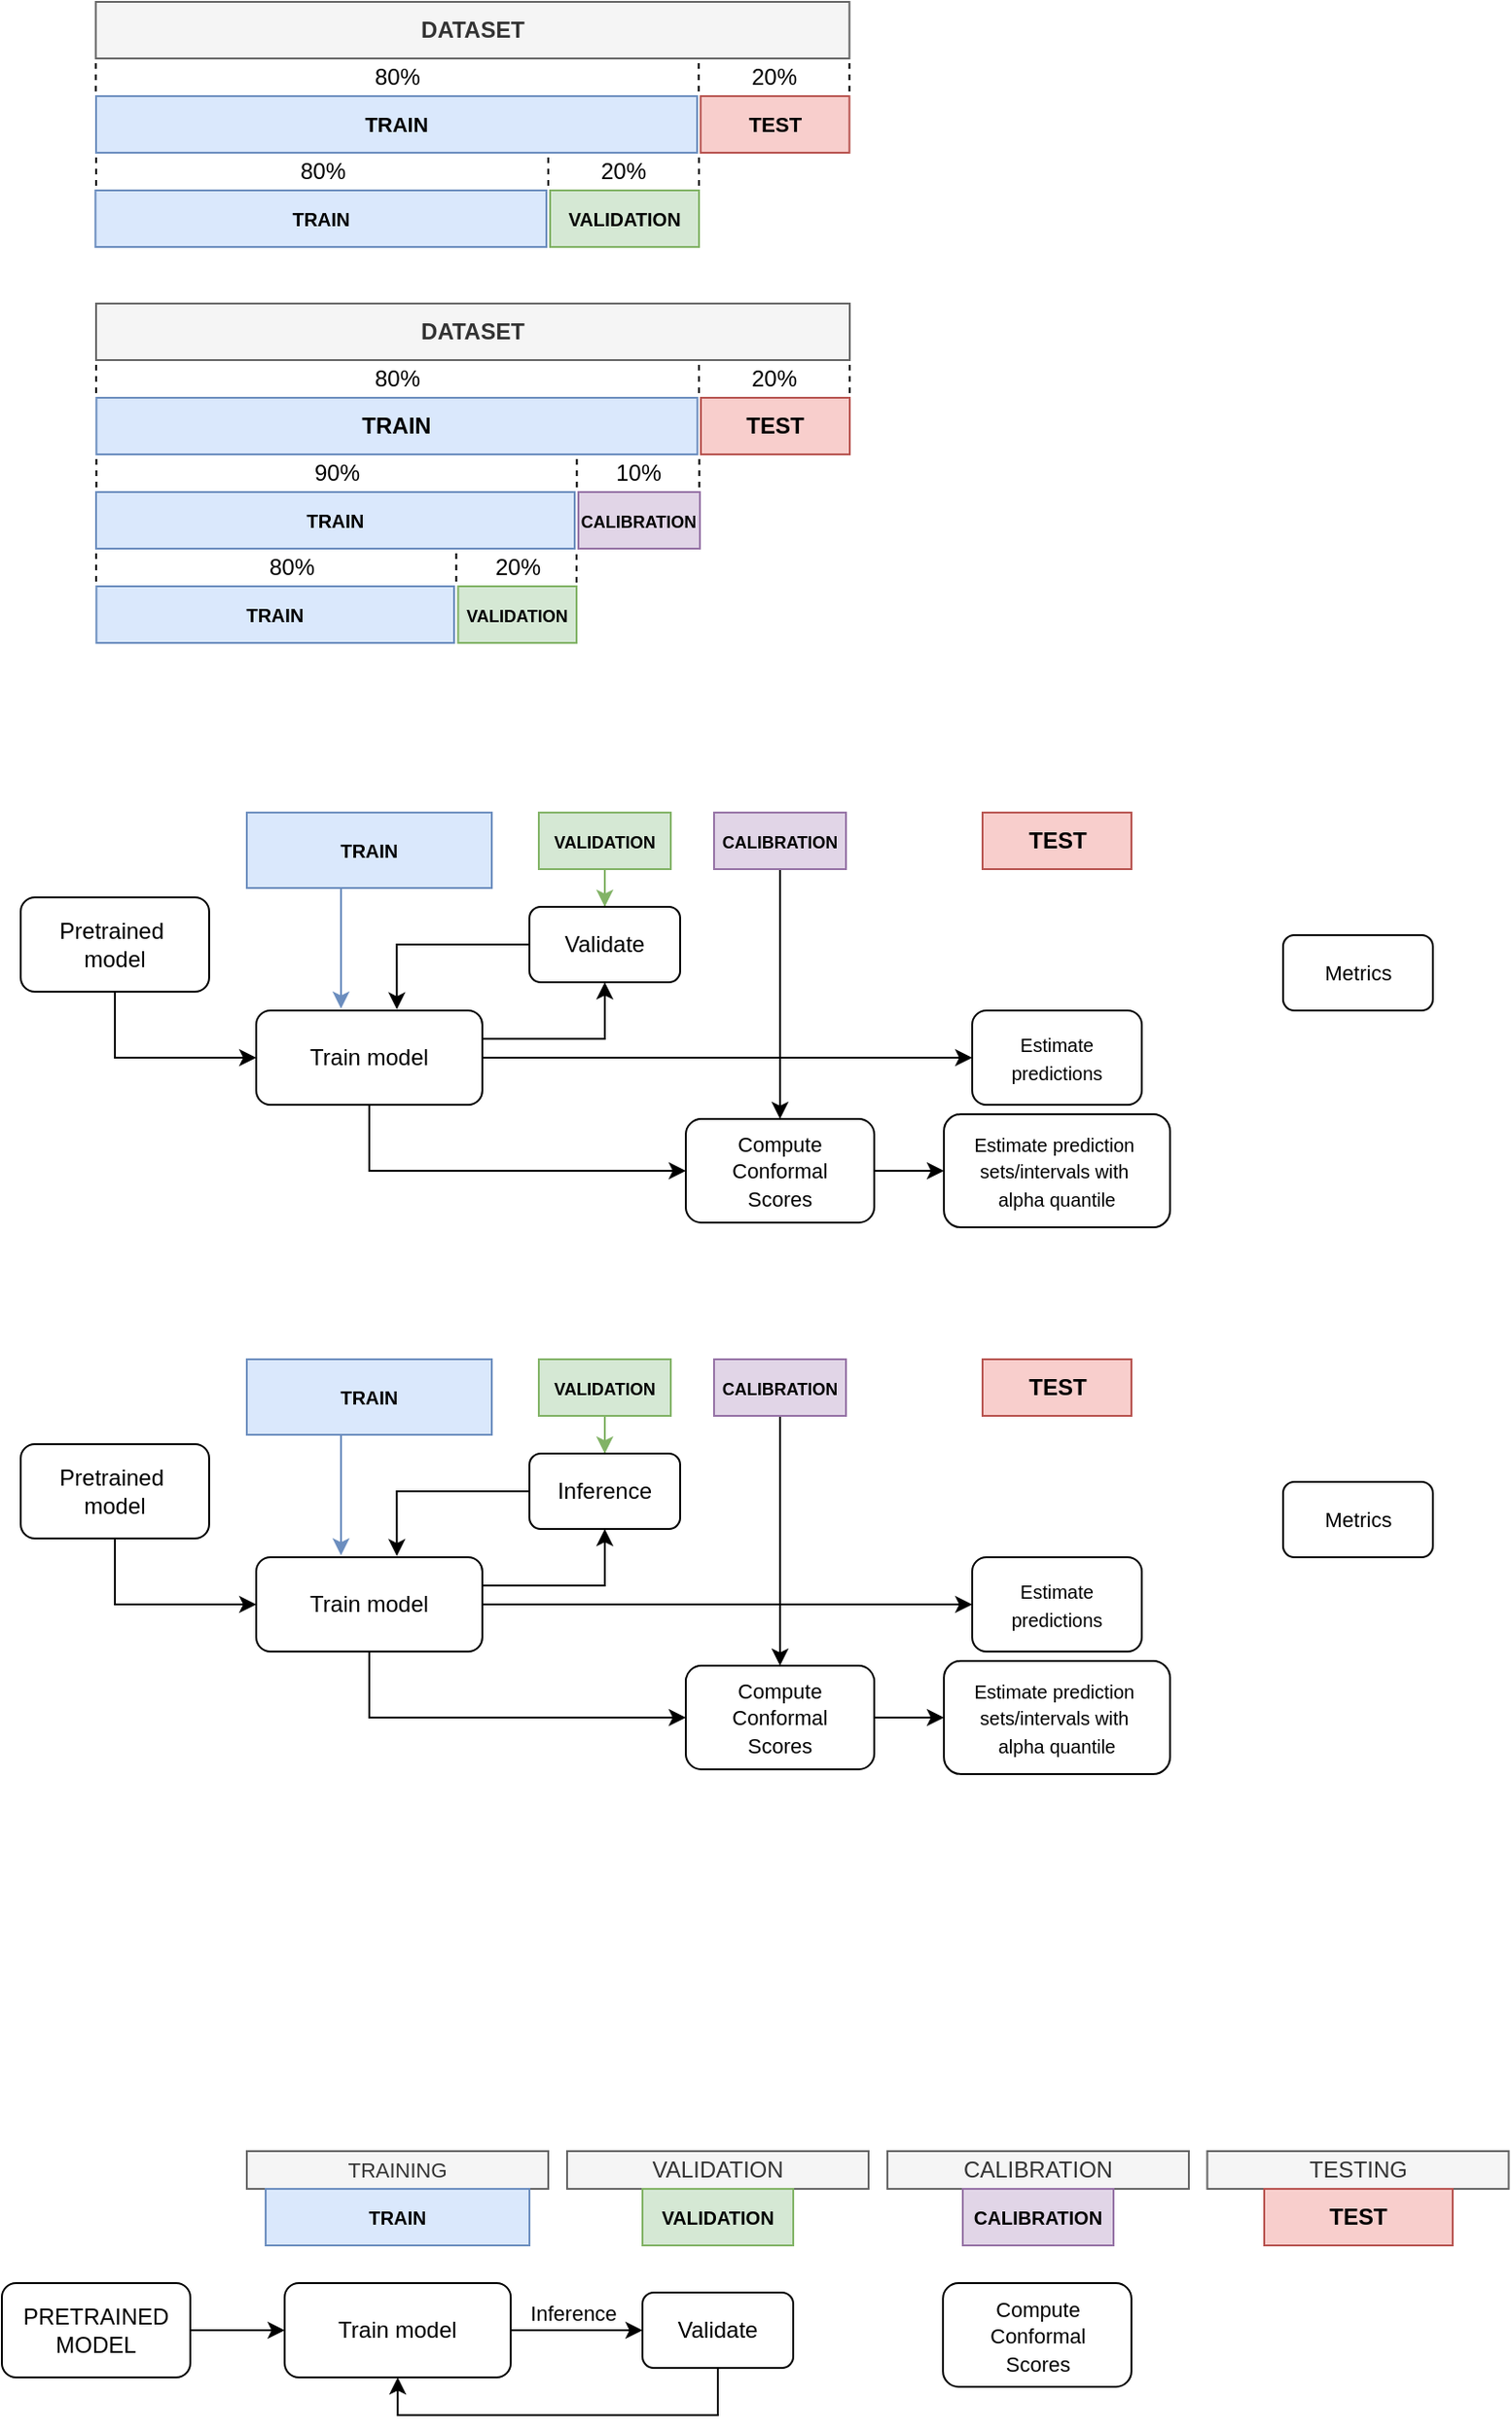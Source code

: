 <mxfile version="27.1.4">
  <diagram name="Page-1" id="iwOYrUfvdi77wi1MdMZB">
    <mxGraphModel dx="1075" dy="379" grid="1" gridSize="10" guides="1" tooltips="1" connect="1" arrows="1" fold="1" page="1" pageScale="1" pageWidth="850" pageHeight="1100" math="0" shadow="0">
      <root>
        <mxCell id="0" />
        <mxCell id="1" parent="0" />
        <mxCell id="UyNAgw4F-PtCwiM6E-Qg-6" value="&lt;b&gt;&lt;font style=&quot;font-size: 11px;&quot;&gt;TRAIN&lt;/font&gt;&lt;/b&gt;" style="rounded=0;whiteSpace=wrap;html=1;fillColor=#dae8fc;strokeColor=#6c8ebf;" parent="1" vertex="1">
          <mxGeometry x="120" y="170" width="319" height="30" as="geometry" />
        </mxCell>
        <mxCell id="UyNAgw4F-PtCwiM6E-Qg-9" value="&lt;b&gt;DATASET&lt;/b&gt;" style="rounded=0;whiteSpace=wrap;html=1;fillColor=#f5f5f5;fontColor=#333333;strokeColor=#666666;" parent="1" vertex="1">
          <mxGeometry x="119.83" y="120" width="400" height="30" as="geometry" />
        </mxCell>
        <mxCell id="UyNAgw4F-PtCwiM6E-Qg-10" value="&lt;b&gt;&lt;font style=&quot;font-size: 11px;&quot; face=&quot;Helvetica&quot;&gt;TEST&lt;/font&gt;&lt;/b&gt;" style="rounded=0;whiteSpace=wrap;html=1;fillColor=#f8cecc;strokeColor=#b85450;" parent="1" vertex="1">
          <mxGeometry x="440.83" y="170" width="79" height="30" as="geometry" />
        </mxCell>
        <mxCell id="UyNAgw4F-PtCwiM6E-Qg-16" value="" style="endArrow=none;dashed=1;html=1;rounded=0;entryX=0;entryY=1.082;entryDx=0;entryDy=0;entryPerimeter=0;exitX=0;exitY=0;exitDx=0;exitDy=0;" parent="1" edge="1">
          <mxGeometry width="50" height="50" relative="1" as="geometry">
            <mxPoint x="439.83" y="167.54" as="sourcePoint" />
            <mxPoint x="439.83" y="150" as="targetPoint" />
          </mxGeometry>
        </mxCell>
        <mxCell id="UyNAgw4F-PtCwiM6E-Qg-17" value="" style="endArrow=none;dashed=1;html=1;rounded=0;entryX=0;entryY=1.082;entryDx=0;entryDy=0;entryPerimeter=0;exitX=0;exitY=0;exitDx=0;exitDy=0;" parent="1" edge="1">
          <mxGeometry width="50" height="50" relative="1" as="geometry">
            <mxPoint x="119.83" y="167.54" as="sourcePoint" />
            <mxPoint x="119.83" y="150" as="targetPoint" />
          </mxGeometry>
        </mxCell>
        <mxCell id="UyNAgw4F-PtCwiM6E-Qg-18" value="" style="endArrow=none;dashed=1;html=1;rounded=0;entryX=0;entryY=1.082;entryDx=0;entryDy=0;entryPerimeter=0;exitX=0;exitY=0;exitDx=0;exitDy=0;" parent="1" edge="1">
          <mxGeometry width="50" height="50" relative="1" as="geometry">
            <mxPoint x="519.83" y="167.54" as="sourcePoint" />
            <mxPoint x="519.83" y="150" as="targetPoint" />
          </mxGeometry>
        </mxCell>
        <mxCell id="UyNAgw4F-PtCwiM6E-Qg-20" value="20%" style="text;html=1;align=center;verticalAlign=middle;whiteSpace=wrap;rounded=0;" parent="1" vertex="1">
          <mxGeometry x="449.83" y="150" width="60" height="20" as="geometry" />
        </mxCell>
        <mxCell id="UyNAgw4F-PtCwiM6E-Qg-21" value="80%" style="text;html=1;align=center;verticalAlign=middle;whiteSpace=wrap;rounded=0;" parent="1" vertex="1">
          <mxGeometry x="129.83" y="150" width="300.17" height="20" as="geometry" />
        </mxCell>
        <mxCell id="UyNAgw4F-PtCwiM6E-Qg-24" value="&lt;b&gt;&lt;font style=&quot;font-size: 10px;&quot;&gt;TRAIN&lt;/font&gt;&lt;/b&gt;" style="rounded=0;whiteSpace=wrap;html=1;fillColor=#dae8fc;strokeColor=#6c8ebf;" parent="1" vertex="1">
          <mxGeometry x="120" y="380" width="254" height="30" as="geometry" />
        </mxCell>
        <mxCell id="UyNAgw4F-PtCwiM6E-Qg-25" value="&lt;b&gt;&lt;font style=&quot;font-size: 9px;&quot;&gt;VALIDATION&lt;/font&gt;&lt;/b&gt;" style="rounded=0;whiteSpace=wrap;html=1;fillColor=#d5e8d4;strokeColor=#82b366;align=center;" parent="1" vertex="1">
          <mxGeometry x="312.17" y="430" width="62.83" height="30" as="geometry" />
        </mxCell>
        <mxCell id="UyNAgw4F-PtCwiM6E-Qg-26" value="&lt;b&gt;&lt;font style=&quot;font-size: 9px;&quot; face=&quot;Helvetica&quot;&gt;CALIBRATION&lt;/font&gt;&lt;/b&gt;" style="rounded=0;whiteSpace=wrap;html=1;fillColor=#e1d5e7;strokeColor=#9673a6;" parent="1" vertex="1">
          <mxGeometry x="376" y="380" width="64.47" height="30" as="geometry" />
        </mxCell>
        <mxCell id="UyNAgw4F-PtCwiM6E-Qg-29" value="" style="endArrow=none;dashed=1;html=1;rounded=0;entryX=0;entryY=1.082;entryDx=0;entryDy=0;entryPerimeter=0;exitX=0;exitY=0;exitDx=0;exitDy=0;" parent="1" edge="1">
          <mxGeometry width="50" height="50" relative="1" as="geometry">
            <mxPoint x="311.17" y="427.54" as="sourcePoint" />
            <mxPoint x="311.17" y="410" as="targetPoint" />
          </mxGeometry>
        </mxCell>
        <mxCell id="UyNAgw4F-PtCwiM6E-Qg-30" value="" style="endArrow=none;dashed=1;html=1;rounded=0;entryX=0;entryY=1.082;entryDx=0;entryDy=0;entryPerimeter=0;exitX=0;exitY=0;exitDx=0;exitDy=0;" parent="1" edge="1">
          <mxGeometry width="50" height="50" relative="1" as="geometry">
            <mxPoint x="440.17" y="377.54" as="sourcePoint" />
            <mxPoint x="440.17" y="360" as="targetPoint" />
          </mxGeometry>
        </mxCell>
        <mxCell id="UyNAgw4F-PtCwiM6E-Qg-31" value="" style="endArrow=none;dashed=1;html=1;rounded=0;entryX=0;entryY=1.082;entryDx=0;entryDy=0;entryPerimeter=0;exitX=0;exitY=0;exitDx=0;exitDy=0;" parent="1" edge="1">
          <mxGeometry width="50" height="50" relative="1" as="geometry">
            <mxPoint x="120.17" y="377.54" as="sourcePoint" />
            <mxPoint x="120.17" y="360" as="targetPoint" />
          </mxGeometry>
        </mxCell>
        <mxCell id="UyNAgw4F-PtCwiM6E-Qg-33" value="" style="endArrow=none;dashed=1;html=1;rounded=0;entryX=0;entryY=1.082;entryDx=0;entryDy=0;entryPerimeter=0;exitX=0;exitY=0;exitDx=0;exitDy=0;" parent="1" edge="1">
          <mxGeometry width="50" height="50" relative="1" as="geometry">
            <mxPoint x="375.17" y="377.54" as="sourcePoint" />
            <mxPoint x="375.17" y="360" as="targetPoint" />
          </mxGeometry>
        </mxCell>
        <mxCell id="UyNAgw4F-PtCwiM6E-Qg-35" value="90%" style="text;html=1;align=center;verticalAlign=middle;whiteSpace=wrap;rounded=0;" parent="1" vertex="1">
          <mxGeometry x="133.17" y="360" width="229.83" height="20" as="geometry" />
        </mxCell>
        <mxCell id="UyNAgw4F-PtCwiM6E-Qg-36" value="20%" style="text;html=1;align=center;verticalAlign=middle;whiteSpace=wrap;rounded=0;" parent="1" vertex="1">
          <mxGeometry x="319" y="410" width="50.17" height="20" as="geometry" />
        </mxCell>
        <mxCell id="UyNAgw4F-PtCwiM6E-Qg-37" value="10%" style="text;html=1;align=center;verticalAlign=middle;whiteSpace=wrap;rounded=0;" parent="1" vertex="1">
          <mxGeometry x="383" y="360" width="50" height="20" as="geometry" />
        </mxCell>
        <mxCell id="UyNAgw4F-PtCwiM6E-Qg-38" value="&lt;b&gt;&lt;font style=&quot;font-size: 10px;&quot;&gt;TRAIN&lt;/font&gt;&lt;/b&gt;" style="rounded=0;whiteSpace=wrap;html=1;fillColor=#dae8fc;strokeColor=#6c8ebf;" parent="1" vertex="1">
          <mxGeometry x="119.67" y="220" width="239.33" height="30" as="geometry" />
        </mxCell>
        <mxCell id="UyNAgw4F-PtCwiM6E-Qg-39" value="&lt;b&gt;&lt;font style=&quot;font-size: 10px;&quot;&gt;VALIDATION&lt;/font&gt;&lt;/b&gt;" style="rounded=0;whiteSpace=wrap;html=1;fillColor=#d5e8d4;strokeColor=#82b366;align=center;" parent="1" vertex="1">
          <mxGeometry x="361" y="220" width="79" height="30" as="geometry" />
        </mxCell>
        <mxCell id="UyNAgw4F-PtCwiM6E-Qg-45" value="80%" style="text;html=1;align=center;verticalAlign=middle;whiteSpace=wrap;rounded=0;" parent="1" vertex="1">
          <mxGeometry x="130.67" y="200" width="219.33" height="20" as="geometry" />
        </mxCell>
        <mxCell id="UyNAgw4F-PtCwiM6E-Qg-47" value="20%" style="text;html=1;align=center;verticalAlign=middle;whiteSpace=wrap;rounded=0;" parent="1" vertex="1">
          <mxGeometry x="370" y="200" width="60" height="20" as="geometry" />
        </mxCell>
        <mxCell id="UyNAgw4F-PtCwiM6E-Qg-48" value="" style="endArrow=none;dashed=1;html=1;rounded=0;entryX=0;entryY=1.082;entryDx=0;entryDy=0;entryPerimeter=0;exitX=0;exitY=0;exitDx=0;exitDy=0;" parent="1" edge="1">
          <mxGeometry width="50" height="50" relative="1" as="geometry">
            <mxPoint x="440.0" y="217.54" as="sourcePoint" />
            <mxPoint x="440" y="200" as="targetPoint" />
          </mxGeometry>
        </mxCell>
        <mxCell id="UyNAgw4F-PtCwiM6E-Qg-49" value="" style="endArrow=none;dashed=1;html=1;rounded=0;entryX=0;entryY=1.082;entryDx=0;entryDy=0;entryPerimeter=0;exitX=0;exitY=0;exitDx=0;exitDy=0;" parent="1" edge="1">
          <mxGeometry width="50" height="50" relative="1" as="geometry">
            <mxPoint x="360.0" y="217.54" as="sourcePoint" />
            <mxPoint x="360" y="200" as="targetPoint" />
          </mxGeometry>
        </mxCell>
        <mxCell id="UyNAgw4F-PtCwiM6E-Qg-50" value="" style="endArrow=none;dashed=1;html=1;rounded=0;entryX=0;entryY=1.082;entryDx=0;entryDy=0;entryPerimeter=0;exitX=0;exitY=0;exitDx=0;exitDy=0;" parent="1" edge="1">
          <mxGeometry width="50" height="50" relative="1" as="geometry">
            <mxPoint x="120.0" y="217.54" as="sourcePoint" />
            <mxPoint x="120" y="200" as="targetPoint" />
          </mxGeometry>
        </mxCell>
        <mxCell id="UyNAgw4F-PtCwiM6E-Qg-51" value="&lt;b&gt;TRAIN&lt;/b&gt;" style="rounded=0;whiteSpace=wrap;html=1;fillColor=#dae8fc;strokeColor=#6c8ebf;" parent="1" vertex="1">
          <mxGeometry x="120.17" y="330" width="319" height="30" as="geometry" />
        </mxCell>
        <mxCell id="UyNAgw4F-PtCwiM6E-Qg-52" value="&lt;b&gt;DATASET&lt;/b&gt;" style="rounded=0;whiteSpace=wrap;html=1;strokeColor=#666666;fillColor=#f5f5f5;fontColor=#333333;" parent="1" vertex="1">
          <mxGeometry x="120.0" y="280" width="400" height="30" as="geometry" />
        </mxCell>
        <mxCell id="UyNAgw4F-PtCwiM6E-Qg-53" value="&lt;b&gt;&lt;font face=&quot;Helvetica&quot;&gt;TEST&lt;/font&gt;&lt;/b&gt;" style="rounded=0;whiteSpace=wrap;html=1;fillColor=#f8cecc;strokeColor=#b85450;" parent="1" vertex="1">
          <mxGeometry x="441" y="330" width="79" height="30" as="geometry" />
        </mxCell>
        <mxCell id="UyNAgw4F-PtCwiM6E-Qg-54" value="" style="endArrow=none;dashed=1;html=1;rounded=0;entryX=0;entryY=1.082;entryDx=0;entryDy=0;entryPerimeter=0;exitX=0;exitY=0;exitDx=0;exitDy=0;" parent="1" edge="1">
          <mxGeometry width="50" height="50" relative="1" as="geometry">
            <mxPoint x="440.0" y="327.54" as="sourcePoint" />
            <mxPoint x="440" y="310" as="targetPoint" />
          </mxGeometry>
        </mxCell>
        <mxCell id="UyNAgw4F-PtCwiM6E-Qg-55" value="" style="endArrow=none;dashed=1;html=1;rounded=0;entryX=0;entryY=1.082;entryDx=0;entryDy=0;entryPerimeter=0;exitX=0;exitY=0;exitDx=0;exitDy=0;" parent="1" edge="1">
          <mxGeometry width="50" height="50" relative="1" as="geometry">
            <mxPoint x="120.0" y="327.54" as="sourcePoint" />
            <mxPoint x="120.0" y="310" as="targetPoint" />
          </mxGeometry>
        </mxCell>
        <mxCell id="UyNAgw4F-PtCwiM6E-Qg-56" value="" style="endArrow=none;dashed=1;html=1;rounded=0;entryX=0;entryY=1.082;entryDx=0;entryDy=0;entryPerimeter=0;exitX=0;exitY=0;exitDx=0;exitDy=0;" parent="1" edge="1">
          <mxGeometry width="50" height="50" relative="1" as="geometry">
            <mxPoint x="520.0" y="327.54" as="sourcePoint" />
            <mxPoint x="520.0" y="310" as="targetPoint" />
          </mxGeometry>
        </mxCell>
        <mxCell id="UyNAgw4F-PtCwiM6E-Qg-57" value="20%" style="text;html=1;align=center;verticalAlign=middle;whiteSpace=wrap;rounded=0;" parent="1" vertex="1">
          <mxGeometry x="450" y="310" width="60" height="20" as="geometry" />
        </mxCell>
        <mxCell id="UyNAgw4F-PtCwiM6E-Qg-58" value="80%" style="text;html=1;align=center;verticalAlign=middle;whiteSpace=wrap;rounded=0;" parent="1" vertex="1">
          <mxGeometry x="130.0" y="310" width="300.17" height="20" as="geometry" />
        </mxCell>
        <mxCell id="UyNAgw4F-PtCwiM6E-Qg-87" value="&lt;b&gt;&lt;font style=&quot;font-size: 10px;&quot;&gt;TRAIN&lt;/font&gt;&lt;/b&gt;" style="rounded=0;whiteSpace=wrap;html=1;fillColor=#dae8fc;strokeColor=#6c8ebf;" parent="1" vertex="1">
          <mxGeometry x="120.17" y="430" width="189.83" height="30" as="geometry" />
        </mxCell>
        <mxCell id="UyNAgw4F-PtCwiM6E-Qg-88" value="" style="endArrow=none;dashed=1;html=1;rounded=0;entryX=0;entryY=1.082;entryDx=0;entryDy=0;entryPerimeter=0;exitX=0;exitY=0;exitDx=0;exitDy=0;" parent="1" edge="1">
          <mxGeometry width="50" height="50" relative="1" as="geometry">
            <mxPoint x="375.0" y="428.0" as="sourcePoint" />
            <mxPoint x="375" y="410.46" as="targetPoint" />
          </mxGeometry>
        </mxCell>
        <mxCell id="UyNAgw4F-PtCwiM6E-Qg-90" value="" style="endArrow=none;dashed=1;html=1;rounded=0;entryX=0;entryY=1.082;entryDx=0;entryDy=0;entryPerimeter=0;exitX=0;exitY=0;exitDx=0;exitDy=0;" parent="1" edge="1">
          <mxGeometry width="50" height="50" relative="1" as="geometry">
            <mxPoint x="120.0" y="427.54" as="sourcePoint" />
            <mxPoint x="120" y="410" as="targetPoint" />
          </mxGeometry>
        </mxCell>
        <mxCell id="UyNAgw4F-PtCwiM6E-Qg-91" value="80%" style="text;html=1;align=center;verticalAlign=middle;whiteSpace=wrap;rounded=0;" parent="1" vertex="1">
          <mxGeometry x="199" y="410" width="50.17" height="20" as="geometry" />
        </mxCell>
        <mxCell id="lEyhMA-HNILpENWTjf7T-1" value="&lt;b&gt;&lt;font face=&quot;Helvetica&quot;&gt;TEST&lt;/font&gt;&lt;/b&gt;" style="rounded=0;whiteSpace=wrap;html=1;fillColor=#f8cecc;strokeColor=#b85450;" vertex="1" parent="1">
          <mxGeometry x="590.5" y="550" width="79" height="30" as="geometry" />
        </mxCell>
        <mxCell id="lEyhMA-HNILpENWTjf7T-2" value="&lt;b&gt;&lt;font style=&quot;font-size: 10px;&quot;&gt;TRAIN&lt;/font&gt;&lt;/b&gt;" style="rounded=0;whiteSpace=wrap;html=1;fillColor=#dae8fc;strokeColor=#6c8ebf;" vertex="1" parent="1">
          <mxGeometry x="200" y="550" width="130" height="40" as="geometry" />
        </mxCell>
        <mxCell id="lEyhMA-HNILpENWTjf7T-17" style="edgeStyle=orthogonalEdgeStyle;rounded=0;orthogonalLoop=1;jettySize=auto;html=1;entryX=0.5;entryY=0;entryDx=0;entryDy=0;fillColor=#d5e8d4;strokeColor=#82b366;" edge="1" parent="1" source="lEyhMA-HNILpENWTjf7T-3" target="lEyhMA-HNILpENWTjf7T-12">
          <mxGeometry relative="1" as="geometry" />
        </mxCell>
        <mxCell id="lEyhMA-HNILpENWTjf7T-3" value="&lt;b&gt;&lt;font style=&quot;font-size: 9px;&quot;&gt;VALIDATION&lt;/font&gt;&lt;/b&gt;" style="rounded=0;whiteSpace=wrap;html=1;fillColor=#d5e8d4;strokeColor=#82b366;align=center;" vertex="1" parent="1">
          <mxGeometry x="355" y="550" width="70" height="30" as="geometry" />
        </mxCell>
        <mxCell id="lEyhMA-HNILpENWTjf7T-19" style="edgeStyle=orthogonalEdgeStyle;rounded=0;orthogonalLoop=1;jettySize=auto;html=1;entryX=0.5;entryY=0;entryDx=0;entryDy=0;" edge="1" parent="1" source="lEyhMA-HNILpENWTjf7T-4" target="lEyhMA-HNILpENWTjf7T-9">
          <mxGeometry relative="1" as="geometry" />
        </mxCell>
        <mxCell id="lEyhMA-HNILpENWTjf7T-4" value="&lt;b&gt;&lt;font style=&quot;font-size: 9px;&quot; face=&quot;Helvetica&quot;&gt;CALIBRATION&lt;/font&gt;&lt;/b&gt;" style="rounded=0;whiteSpace=wrap;html=1;fillColor=#e1d5e7;strokeColor=#9673a6;" vertex="1" parent="1">
          <mxGeometry x="448" y="550" width="70" height="30" as="geometry" />
        </mxCell>
        <mxCell id="lEyhMA-HNILpENWTjf7T-8" style="edgeStyle=orthogonalEdgeStyle;rounded=0;orthogonalLoop=1;jettySize=auto;html=1;entryX=0;entryY=0.5;entryDx=0;entryDy=0;" edge="1" parent="1" source="lEyhMA-HNILpENWTjf7T-5" target="lEyhMA-HNILpENWTjf7T-7">
          <mxGeometry relative="1" as="geometry">
            <Array as="points">
              <mxPoint x="130" y="680" />
            </Array>
          </mxGeometry>
        </mxCell>
        <mxCell id="lEyhMA-HNILpENWTjf7T-5" value="Pretrained&amp;nbsp;&lt;br&gt;model" style="rounded=1;whiteSpace=wrap;html=1;" vertex="1" parent="1">
          <mxGeometry x="80" y="595" width="100" height="50" as="geometry" />
        </mxCell>
        <mxCell id="lEyhMA-HNILpENWTjf7T-13" style="edgeStyle=orthogonalEdgeStyle;rounded=0;orthogonalLoop=1;jettySize=auto;html=1;entryX=0.5;entryY=1;entryDx=0;entryDy=0;" edge="1" parent="1" source="lEyhMA-HNILpENWTjf7T-7" target="lEyhMA-HNILpENWTjf7T-12">
          <mxGeometry relative="1" as="geometry">
            <Array as="points">
              <mxPoint x="390" y="670" />
            </Array>
          </mxGeometry>
        </mxCell>
        <mxCell id="lEyhMA-HNILpENWTjf7T-18" style="edgeStyle=orthogonalEdgeStyle;rounded=0;orthogonalLoop=1;jettySize=auto;html=1;" edge="1" parent="1" source="lEyhMA-HNILpENWTjf7T-7" target="lEyhMA-HNILpENWTjf7T-9">
          <mxGeometry relative="1" as="geometry">
            <mxPoint x="390" y="750" as="targetPoint" />
            <Array as="points">
              <mxPoint x="265" y="740" />
            </Array>
          </mxGeometry>
        </mxCell>
        <mxCell id="lEyhMA-HNILpENWTjf7T-21" style="edgeStyle=orthogonalEdgeStyle;rounded=0;orthogonalLoop=1;jettySize=auto;html=1;entryX=0;entryY=0.5;entryDx=0;entryDy=0;" edge="1" parent="1" source="lEyhMA-HNILpENWTjf7T-7" target="lEyhMA-HNILpENWTjf7T-10">
          <mxGeometry relative="1" as="geometry">
            <mxPoint x="570" y="680" as="targetPoint" />
          </mxGeometry>
        </mxCell>
        <mxCell id="lEyhMA-HNILpENWTjf7T-7" value="Train model" style="rounded=1;whiteSpace=wrap;html=1;" vertex="1" parent="1">
          <mxGeometry x="205" y="655" width="120" height="50" as="geometry" />
        </mxCell>
        <mxCell id="lEyhMA-HNILpENWTjf7T-22" style="edgeStyle=orthogonalEdgeStyle;rounded=0;orthogonalLoop=1;jettySize=auto;html=1;entryX=0;entryY=0.5;entryDx=0;entryDy=0;" edge="1" parent="1" source="lEyhMA-HNILpENWTjf7T-9" target="lEyhMA-HNILpENWTjf7T-11">
          <mxGeometry relative="1" as="geometry" />
        </mxCell>
        <mxCell id="lEyhMA-HNILpENWTjf7T-9" value="&lt;font style=&quot;font-size: 11px;&quot;&gt;Compute&lt;br&gt;Conformal&lt;br&gt;Scores&lt;/font&gt;" style="rounded=1;whiteSpace=wrap;html=1;" vertex="1" parent="1">
          <mxGeometry x="433" y="712.5" width="100" height="55" as="geometry" />
        </mxCell>
        <mxCell id="lEyhMA-HNILpENWTjf7T-10" value="&lt;font style=&quot;font-size: 10px;&quot;&gt;Estimate predictions&lt;/font&gt;" style="rounded=1;whiteSpace=wrap;html=1;" vertex="1" parent="1">
          <mxGeometry x="585" y="655" width="90" height="50" as="geometry" />
        </mxCell>
        <mxCell id="lEyhMA-HNILpENWTjf7T-11" value="&lt;font style=&quot;font-size: 10px;&quot;&gt;Estimate prediction&amp;nbsp;&lt;br&gt;sets/intervals with&amp;nbsp;&lt;br&gt;alpha quantile&lt;/font&gt;" style="rounded=1;whiteSpace=wrap;html=1;" vertex="1" parent="1">
          <mxGeometry x="570" y="710" width="120" height="60" as="geometry" />
        </mxCell>
        <mxCell id="lEyhMA-HNILpENWTjf7T-12" value="Validate" style="rounded=1;whiteSpace=wrap;html=1;" vertex="1" parent="1">
          <mxGeometry x="350" y="600" width="80" height="40" as="geometry" />
        </mxCell>
        <mxCell id="lEyhMA-HNILpENWTjf7T-16" style="edgeStyle=orthogonalEdgeStyle;rounded=0;orthogonalLoop=1;jettySize=auto;html=1;fillColor=#dae8fc;strokeColor=#6c8ebf;" edge="1" parent="1" source="lEyhMA-HNILpENWTjf7T-2">
          <mxGeometry relative="1" as="geometry">
            <mxPoint x="250" y="654" as="targetPoint" />
            <Array as="points">
              <mxPoint x="250" y="654" />
            </Array>
          </mxGeometry>
        </mxCell>
        <mxCell id="lEyhMA-HNILpENWTjf7T-20" style="edgeStyle=orthogonalEdgeStyle;rounded=0;orthogonalLoop=1;jettySize=auto;html=1;entryX=0.622;entryY=-0.012;entryDx=0;entryDy=0;entryPerimeter=0;" edge="1" parent="1" source="lEyhMA-HNILpENWTjf7T-12" target="lEyhMA-HNILpENWTjf7T-7">
          <mxGeometry relative="1" as="geometry" />
        </mxCell>
        <mxCell id="lEyhMA-HNILpENWTjf7T-23" value="&lt;font style=&quot;font-size: 11px;&quot;&gt;Metrics&lt;/font&gt;" style="rounded=1;whiteSpace=wrap;html=1;" vertex="1" parent="1">
          <mxGeometry x="750" y="615" width="79.5" height="40" as="geometry" />
        </mxCell>
        <mxCell id="lEyhMA-HNILpENWTjf7T-24" value="&lt;b&gt;&lt;font face=&quot;Helvetica&quot;&gt;TEST&lt;/font&gt;&lt;/b&gt;" style="rounded=0;whiteSpace=wrap;html=1;fillColor=#f8cecc;strokeColor=#b85450;" vertex="1" parent="1">
          <mxGeometry x="590.5" y="840" width="79" height="30" as="geometry" />
        </mxCell>
        <mxCell id="lEyhMA-HNILpENWTjf7T-25" value="&lt;b&gt;&lt;font style=&quot;font-size: 10px;&quot;&gt;TRAIN&lt;/font&gt;&lt;/b&gt;" style="rounded=0;whiteSpace=wrap;html=1;fillColor=#dae8fc;strokeColor=#6c8ebf;" vertex="1" parent="1">
          <mxGeometry x="200" y="840" width="130" height="40" as="geometry" />
        </mxCell>
        <mxCell id="lEyhMA-HNILpENWTjf7T-26" style="edgeStyle=orthogonalEdgeStyle;rounded=0;orthogonalLoop=1;jettySize=auto;html=1;entryX=0.5;entryY=0;entryDx=0;entryDy=0;fillColor=#d5e8d4;strokeColor=#82b366;" edge="1" parent="1" source="lEyhMA-HNILpENWTjf7T-27" target="lEyhMA-HNILpENWTjf7T-40">
          <mxGeometry relative="1" as="geometry" />
        </mxCell>
        <mxCell id="lEyhMA-HNILpENWTjf7T-27" value="&lt;b&gt;&lt;font style=&quot;font-size: 9px;&quot;&gt;VALIDATION&lt;/font&gt;&lt;/b&gt;" style="rounded=0;whiteSpace=wrap;html=1;fillColor=#d5e8d4;strokeColor=#82b366;align=center;" vertex="1" parent="1">
          <mxGeometry x="355" y="840" width="70" height="30" as="geometry" />
        </mxCell>
        <mxCell id="lEyhMA-HNILpENWTjf7T-28" style="edgeStyle=orthogonalEdgeStyle;rounded=0;orthogonalLoop=1;jettySize=auto;html=1;entryX=0.5;entryY=0;entryDx=0;entryDy=0;" edge="1" parent="1" source="lEyhMA-HNILpENWTjf7T-29" target="lEyhMA-HNILpENWTjf7T-37">
          <mxGeometry relative="1" as="geometry" />
        </mxCell>
        <mxCell id="lEyhMA-HNILpENWTjf7T-29" value="&lt;b&gt;&lt;font style=&quot;font-size: 9px;&quot; face=&quot;Helvetica&quot;&gt;CALIBRATION&lt;/font&gt;&lt;/b&gt;" style="rounded=0;whiteSpace=wrap;html=1;fillColor=#e1d5e7;strokeColor=#9673a6;" vertex="1" parent="1">
          <mxGeometry x="448" y="840" width="70" height="30" as="geometry" />
        </mxCell>
        <mxCell id="lEyhMA-HNILpENWTjf7T-30" style="edgeStyle=orthogonalEdgeStyle;rounded=0;orthogonalLoop=1;jettySize=auto;html=1;entryX=0;entryY=0.5;entryDx=0;entryDy=0;" edge="1" parent="1" source="lEyhMA-HNILpENWTjf7T-31" target="lEyhMA-HNILpENWTjf7T-35">
          <mxGeometry relative="1" as="geometry">
            <Array as="points">
              <mxPoint x="130" y="970" />
            </Array>
          </mxGeometry>
        </mxCell>
        <mxCell id="lEyhMA-HNILpENWTjf7T-31" value="Pretrained&amp;nbsp;&lt;br&gt;model" style="rounded=1;whiteSpace=wrap;html=1;" vertex="1" parent="1">
          <mxGeometry x="80" y="885" width="100" height="50" as="geometry" />
        </mxCell>
        <mxCell id="lEyhMA-HNILpENWTjf7T-32" style="edgeStyle=orthogonalEdgeStyle;rounded=0;orthogonalLoop=1;jettySize=auto;html=1;entryX=0.5;entryY=1;entryDx=0;entryDy=0;" edge="1" parent="1" source="lEyhMA-HNILpENWTjf7T-35" target="lEyhMA-HNILpENWTjf7T-40">
          <mxGeometry relative="1" as="geometry">
            <Array as="points">
              <mxPoint x="390" y="960" />
            </Array>
          </mxGeometry>
        </mxCell>
        <mxCell id="lEyhMA-HNILpENWTjf7T-33" style="edgeStyle=orthogonalEdgeStyle;rounded=0;orthogonalLoop=1;jettySize=auto;html=1;" edge="1" parent="1" source="lEyhMA-HNILpENWTjf7T-35" target="lEyhMA-HNILpENWTjf7T-37">
          <mxGeometry relative="1" as="geometry">
            <mxPoint x="390" y="1040" as="targetPoint" />
            <Array as="points">
              <mxPoint x="265" y="1030" />
            </Array>
          </mxGeometry>
        </mxCell>
        <mxCell id="lEyhMA-HNILpENWTjf7T-34" style="edgeStyle=orthogonalEdgeStyle;rounded=0;orthogonalLoop=1;jettySize=auto;html=1;entryX=0;entryY=0.5;entryDx=0;entryDy=0;" edge="1" parent="1" source="lEyhMA-HNILpENWTjf7T-35" target="lEyhMA-HNILpENWTjf7T-38">
          <mxGeometry relative="1" as="geometry">
            <mxPoint x="570" y="970" as="targetPoint" />
          </mxGeometry>
        </mxCell>
        <mxCell id="lEyhMA-HNILpENWTjf7T-35" value="Train model" style="rounded=1;whiteSpace=wrap;html=1;" vertex="1" parent="1">
          <mxGeometry x="205" y="945" width="120" height="50" as="geometry" />
        </mxCell>
        <mxCell id="lEyhMA-HNILpENWTjf7T-36" style="edgeStyle=orthogonalEdgeStyle;rounded=0;orthogonalLoop=1;jettySize=auto;html=1;entryX=0;entryY=0.5;entryDx=0;entryDy=0;" edge="1" parent="1" source="lEyhMA-HNILpENWTjf7T-37" target="lEyhMA-HNILpENWTjf7T-39">
          <mxGeometry relative="1" as="geometry" />
        </mxCell>
        <mxCell id="lEyhMA-HNILpENWTjf7T-37" value="&lt;font style=&quot;font-size: 11px;&quot;&gt;Compute&lt;br&gt;Conformal&lt;br&gt;Scores&lt;/font&gt;" style="rounded=1;whiteSpace=wrap;html=1;" vertex="1" parent="1">
          <mxGeometry x="433" y="1002.5" width="100" height="55" as="geometry" />
        </mxCell>
        <mxCell id="lEyhMA-HNILpENWTjf7T-38" value="&lt;font style=&quot;font-size: 10px;&quot;&gt;Estimate predictions&lt;/font&gt;" style="rounded=1;whiteSpace=wrap;html=1;" vertex="1" parent="1">
          <mxGeometry x="585" y="945" width="90" height="50" as="geometry" />
        </mxCell>
        <mxCell id="lEyhMA-HNILpENWTjf7T-39" value="&lt;font style=&quot;font-size: 10px;&quot;&gt;Estimate prediction&amp;nbsp;&lt;br&gt;sets/intervals with&amp;nbsp;&lt;br&gt;alpha quantile&lt;/font&gt;" style="rounded=1;whiteSpace=wrap;html=1;" vertex="1" parent="1">
          <mxGeometry x="570" y="1000" width="120" height="60" as="geometry" />
        </mxCell>
        <mxCell id="lEyhMA-HNILpENWTjf7T-40" value="Inference" style="rounded=1;whiteSpace=wrap;html=1;" vertex="1" parent="1">
          <mxGeometry x="350" y="890" width="80" height="40" as="geometry" />
        </mxCell>
        <mxCell id="lEyhMA-HNILpENWTjf7T-41" style="edgeStyle=orthogonalEdgeStyle;rounded=0;orthogonalLoop=1;jettySize=auto;html=1;fillColor=#dae8fc;strokeColor=#6c8ebf;" edge="1" parent="1" source="lEyhMA-HNILpENWTjf7T-25">
          <mxGeometry relative="1" as="geometry">
            <mxPoint x="250" y="944" as="targetPoint" />
            <Array as="points">
              <mxPoint x="250" y="944" />
            </Array>
          </mxGeometry>
        </mxCell>
        <mxCell id="lEyhMA-HNILpENWTjf7T-42" style="edgeStyle=orthogonalEdgeStyle;rounded=0;orthogonalLoop=1;jettySize=auto;html=1;entryX=0.622;entryY=-0.012;entryDx=0;entryDy=0;entryPerimeter=0;" edge="1" parent="1" source="lEyhMA-HNILpENWTjf7T-40" target="lEyhMA-HNILpENWTjf7T-35">
          <mxGeometry relative="1" as="geometry" />
        </mxCell>
        <mxCell id="lEyhMA-HNILpENWTjf7T-43" value="&lt;font style=&quot;font-size: 11px;&quot;&gt;Metrics&lt;/font&gt;" style="rounded=1;whiteSpace=wrap;html=1;" vertex="1" parent="1">
          <mxGeometry x="750" y="905" width="79.5" height="40" as="geometry" />
        </mxCell>
        <mxCell id="lEyhMA-HNILpENWTjf7T-46" value="&lt;font style=&quot;font-size: 11px;&quot;&gt;TRAINING&lt;/font&gt;" style="rounded=0;whiteSpace=wrap;html=1;fillColor=#f5f5f5;strokeColor=#666666;fontColor=#333333;" vertex="1" parent="1">
          <mxGeometry x="200" y="1260" width="160" height="20" as="geometry" />
        </mxCell>
        <mxCell id="lEyhMA-HNILpENWTjf7T-47" value="VALIDATION" style="rounded=0;whiteSpace=wrap;html=1;fillColor=#f5f5f5;strokeColor=#666666;fontColor=#333333;" vertex="1" parent="1">
          <mxGeometry x="370" y="1260" width="160" height="20" as="geometry" />
        </mxCell>
        <mxCell id="lEyhMA-HNILpENWTjf7T-48" value="CALIBRATION" style="rounded=0;whiteSpace=wrap;html=1;fillColor=#f5f5f5;strokeColor=#666666;fontColor=#333333;" vertex="1" parent="1">
          <mxGeometry x="540" y="1260" width="160" height="20" as="geometry" />
        </mxCell>
        <mxCell id="lEyhMA-HNILpENWTjf7T-49" value="TESTING" style="rounded=0;whiteSpace=wrap;html=1;fillColor=#f5f5f5;strokeColor=#666666;fontColor=#333333;" vertex="1" parent="1">
          <mxGeometry x="709.75" y="1260" width="160" height="20" as="geometry" />
        </mxCell>
        <mxCell id="lEyhMA-HNILpENWTjf7T-63" style="edgeStyle=orthogonalEdgeStyle;rounded=0;orthogonalLoop=1;jettySize=auto;html=1;entryX=0;entryY=0.5;entryDx=0;entryDy=0;" edge="1" parent="1" source="lEyhMA-HNILpENWTjf7T-50" target="lEyhMA-HNILpENWTjf7T-56">
          <mxGeometry relative="1" as="geometry" />
        </mxCell>
        <mxCell id="lEyhMA-HNILpENWTjf7T-50" value="PRETRAINED MODEL" style="rounded=1;whiteSpace=wrap;html=1;" vertex="1" parent="1">
          <mxGeometry x="70" y="1330" width="100" height="50" as="geometry" />
        </mxCell>
        <mxCell id="lEyhMA-HNILpENWTjf7T-51" value="&lt;b&gt;&lt;font style=&quot;font-size: 10px;&quot;&gt;TRAIN&lt;/font&gt;&lt;/b&gt;" style="rounded=0;whiteSpace=wrap;html=1;fillColor=#dae8fc;strokeColor=#6c8ebf;" vertex="1" parent="1">
          <mxGeometry x="210" y="1280" width="140" height="30" as="geometry" />
        </mxCell>
        <mxCell id="lEyhMA-HNILpENWTjf7T-52" value="&lt;font style=&quot;font-size: 10px;&quot;&gt;&lt;b&gt;&lt;font&gt;VALIDATION&lt;/font&gt;&lt;/b&gt;&lt;/font&gt;" style="rounded=0;whiteSpace=wrap;html=1;fillColor=#d5e8d4;strokeColor=#82b366;align=center;" vertex="1" parent="1">
          <mxGeometry x="410" y="1280" width="80" height="30" as="geometry" />
        </mxCell>
        <mxCell id="lEyhMA-HNILpENWTjf7T-53" value="&lt;font style=&quot;font-size: 10px;&quot;&gt;&lt;b&gt;&lt;font face=&quot;Helvetica&quot;&gt;CALIBRATION&lt;/font&gt;&lt;/b&gt;&lt;/font&gt;" style="rounded=0;whiteSpace=wrap;html=1;fillColor=#e1d5e7;strokeColor=#9673a6;" vertex="1" parent="1">
          <mxGeometry x="580" y="1280" width="80" height="30" as="geometry" />
        </mxCell>
        <mxCell id="lEyhMA-HNILpENWTjf7T-55" value="&lt;b&gt;&lt;font face=&quot;Helvetica&quot;&gt;TEST&lt;/font&gt;&lt;/b&gt;" style="rounded=0;whiteSpace=wrap;html=1;fillColor=#f8cecc;strokeColor=#b85450;" vertex="1" parent="1">
          <mxGeometry x="740" y="1280" width="100" height="30" as="geometry" />
        </mxCell>
        <mxCell id="lEyhMA-HNILpENWTjf7T-58" style="edgeStyle=orthogonalEdgeStyle;rounded=0;orthogonalLoop=1;jettySize=auto;html=1;entryX=0;entryY=0.5;entryDx=0;entryDy=0;" edge="1" parent="1" source="lEyhMA-HNILpENWTjf7T-56" target="lEyhMA-HNILpENWTjf7T-61">
          <mxGeometry relative="1" as="geometry">
            <mxPoint x="490" y="1355" as="targetPoint" />
          </mxGeometry>
        </mxCell>
        <mxCell id="lEyhMA-HNILpENWTjf7T-59" value="Inference" style="edgeLabel;html=1;align=center;verticalAlign=middle;resizable=0;points=[];" vertex="1" connectable="0" parent="lEyhMA-HNILpENWTjf7T-58">
          <mxGeometry x="0.237" relative="1" as="geometry">
            <mxPoint x="-10" y="-9" as="offset" />
          </mxGeometry>
        </mxCell>
        <mxCell id="lEyhMA-HNILpENWTjf7T-56" value="Train model" style="rounded=1;whiteSpace=wrap;html=1;" vertex="1" parent="1">
          <mxGeometry x="220.09" y="1330" width="120" height="50" as="geometry" />
        </mxCell>
        <mxCell id="lEyhMA-HNILpENWTjf7T-62" style="edgeStyle=orthogonalEdgeStyle;rounded=0;orthogonalLoop=1;jettySize=auto;html=1;entryX=0.5;entryY=1;entryDx=0;entryDy=0;" edge="1" parent="1" source="lEyhMA-HNILpENWTjf7T-61" target="lEyhMA-HNILpENWTjf7T-56">
          <mxGeometry relative="1" as="geometry">
            <Array as="points">
              <mxPoint x="450" y="1400" />
              <mxPoint x="280" y="1400" />
            </Array>
          </mxGeometry>
        </mxCell>
        <mxCell id="lEyhMA-HNILpENWTjf7T-61" value="Validate" style="rounded=1;whiteSpace=wrap;html=1;" vertex="1" parent="1">
          <mxGeometry x="410" y="1335" width="80" height="40" as="geometry" />
        </mxCell>
        <mxCell id="lEyhMA-HNILpENWTjf7T-64" value="&lt;font style=&quot;font-size: 11px;&quot;&gt;Compute&lt;br&gt;Conformal&lt;br&gt;Scores&lt;/font&gt;" style="rounded=1;whiteSpace=wrap;html=1;" vertex="1" parent="1">
          <mxGeometry x="569.5" y="1330" width="100" height="55" as="geometry" />
        </mxCell>
      </root>
    </mxGraphModel>
  </diagram>
</mxfile>
